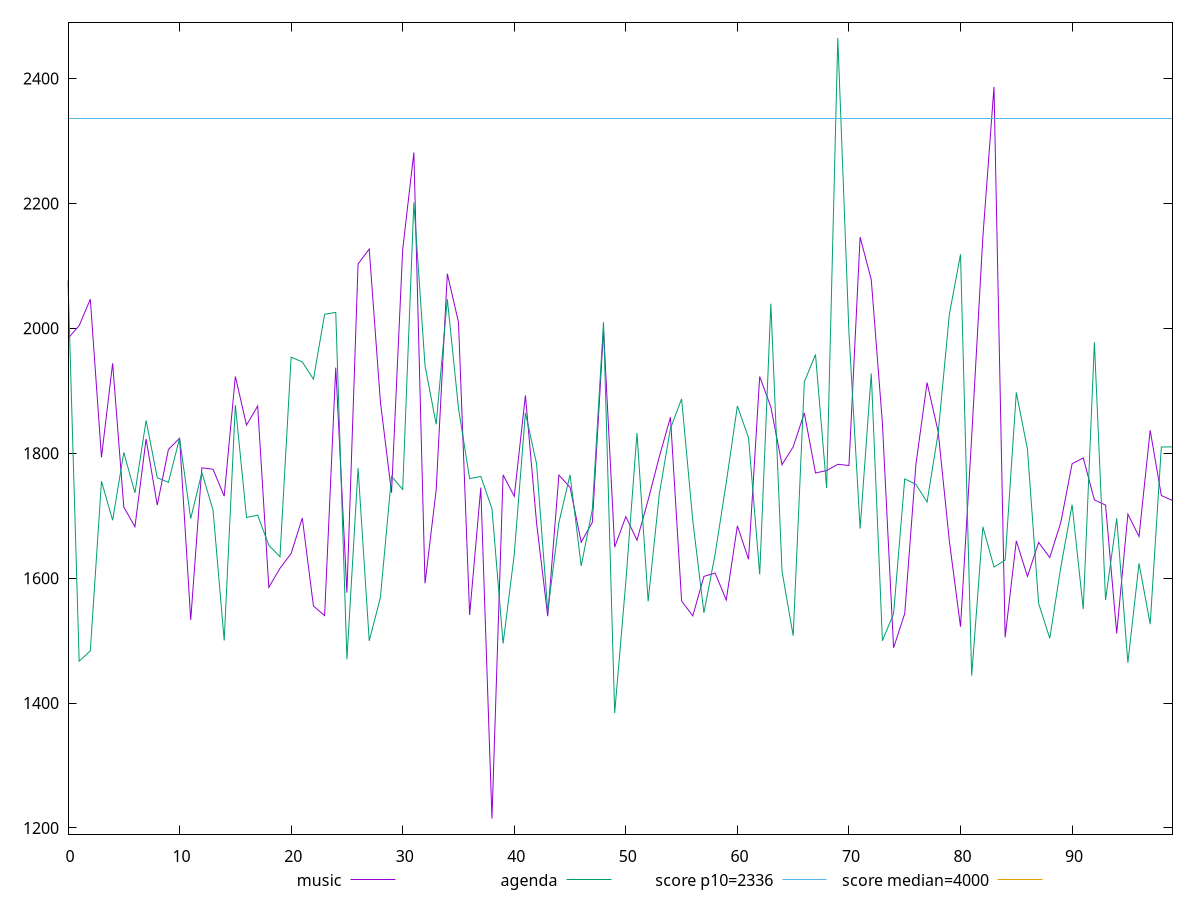 reset

$music <<EOF
0 1983.839
1 2004.3080000000002
2 2046.5634999999997
3 1793.4860000000003
4 1943.9650000000001
5 1713.8995
6 1682.2624999999998
7 1822.732
8 1716.8905
9 1806.0135000000002
10 1824.018
11 1533.092
12 1776.5860000000002
13 1774.341
14 1731.2149999999997
15 1922.8819999999998
16 1845.0439999999999
17 1875.569
18 1585.2779999999998
19 1615.728
20 1639.431
21 1696.2525
22 1555.3110000000001
23 1539.975
24 1937.094
25 1576.7760000000003
26 2103.033
27 2126.9075000000003
28 1882.5720000000001
29 1736.7259999999999
30 2126.2145
31 2281.4700000000003
32 1591.596
33 1740.9674999999997
34 2087.3450000000003
35 2009.8725000000002
36 1541.046
37 1744.92
38 1215.082
39 1765.38
40 1730.955
41 1892.5330000000001
42 1688.3159999999998
43 1539.054
44 1764.9674999999997
45 1745.508
46 1657.615
47 1689.4230000000002
48 1997.511
49 1649.6860000000001
50 1698.3875
51 1660.7999999999997
52 1724.9850000000001
53 1794.342
54 1857.5800000000002
55 1563.243
56 1539.538
57 1602.7559999999999
58 1608.168
59 1564.986
60 1683.6720000000003
61 1630.2209999999998
62 1922.837
63 1873.8525
64 1781.5635000000002
65 1810.1715
66 1864.4199999999998
67 1768.3775000000003
68 1772.241
69 1782.2839999999999
70 1780.342
71 2146.055
72 2077.8389999999995
73 1847.5529999999999
74 1488.3629999999998
75 1543.299
76 1781.645
77 1913.0620000000001
78 1834.022
79 1659.122
80 1522.116
81 1826.0120000000004
82 2145.6984999999995
83 2386.5654999999997
84 1505.37
85 1659.7109999999998
86 1602.69
87 1657.1849999999997
88 1632.9420000000002
89 1690.0275
90 1783.0905
91 1792.475
92 1725.2625
93 1716.9064999999998
94 1511.6129999999998
95 1702.3975
96 1666.6399999999999
97 1836.712
98 1732.2174999999997
99 1724.284
EOF

$agenda <<EOF
0 2076.4809999999998
1 1467.111
2 1483.5720000000001
3 1755.1915
4 1692.6550000000002
5 1801.2885
6 1736.5559999999996
7 1852.44
8 1760.7939999999999
9 1753.2759999999994
10 1823.8695000000002
11 1695.312
12 1769.1510000000003
13 1708.848
14 1500.12
15 1877.15
16 1697.092
17 1700.841
18 1652.56
19 1634.2679999999996
20 1953.75
21 1946.1599999999999
22 1918.5640000000003
23 2022.4824999999998
24 2025.5565000000001
25 1470.078
26 1775.9254999999998
27 1499.505
28 1568.8650000000002
29 1762.91
30 1742.004
31 2201.63
32 1940.2789999999995
33 1846.38
34 2046.8249999999998
35 1871.9279999999999
36 1759.2414999999996
37 1762.873
38 1711.1490000000001
39 1495.296
40 1638.1319999999996
41 1864.6605
42 1782.8368500000001
43 1546.6229999999998
44 1688.8575000000003
45 1765.3649999999998
46 1619.5259999999998
47 1710.318
48 2009.7690000000002
49 1383.998
50 1593.987
51 1832.2624999999998
52 1562.943
53 1734.488
54 1839.7650000000003
55 1887
56 1692.26
57 1544.433
58 1637.9750000000001
59 1752.742
60 1875.6299999999999
61 1824.6730000000002
62 1605.927
63 2039.4009999999994
64 1611.069
65 1507.8090000000002
66 1914.2650000000003
67 1958.076
68 1744.193
69 2464.99
70 1992.5500000000002
71 1679.2984999999999
72 1927.6235
73 1499.6970000000001
74 1543.0020000000002
75 1758.8570000000002
76 1750.2189999999998
77 1721.8225000000002
78 1832.658
79 2022.5584999999999
80 2118.405
81 1443.867
82 1682.253
83 1617.8159999999998
84 1628.7620000000002
85 1897.1915
86 1806.2979999999998
87 1559.442
88 1503.6981
89 1618.628
90 1717.536
91 1550.49
92 1977.7045000000003
93 1564.962
94 1695.556
95 1464.5059999999999
96 1623.566
97 1526.2720000000002
98 1809.9615000000003
99 1810.1394999999998
EOF

set key outside below
set xrange [0:99]
set yrange [1190.08384:2489.98816]
set trange [1190.08384:2489.98816]
set terminal svg size 640, 520 enhanced background rgb 'white'
set output "reports/report_00028_2021-02-24T12-49-42.674Z/first-contentful-paint/comparison/line/0_vs_1.svg"

plot $music title "music" with line, \
     $agenda title "agenda" with line, \
     2336 title "score p10=2336", \
     4000 title "score median=4000"

reset
